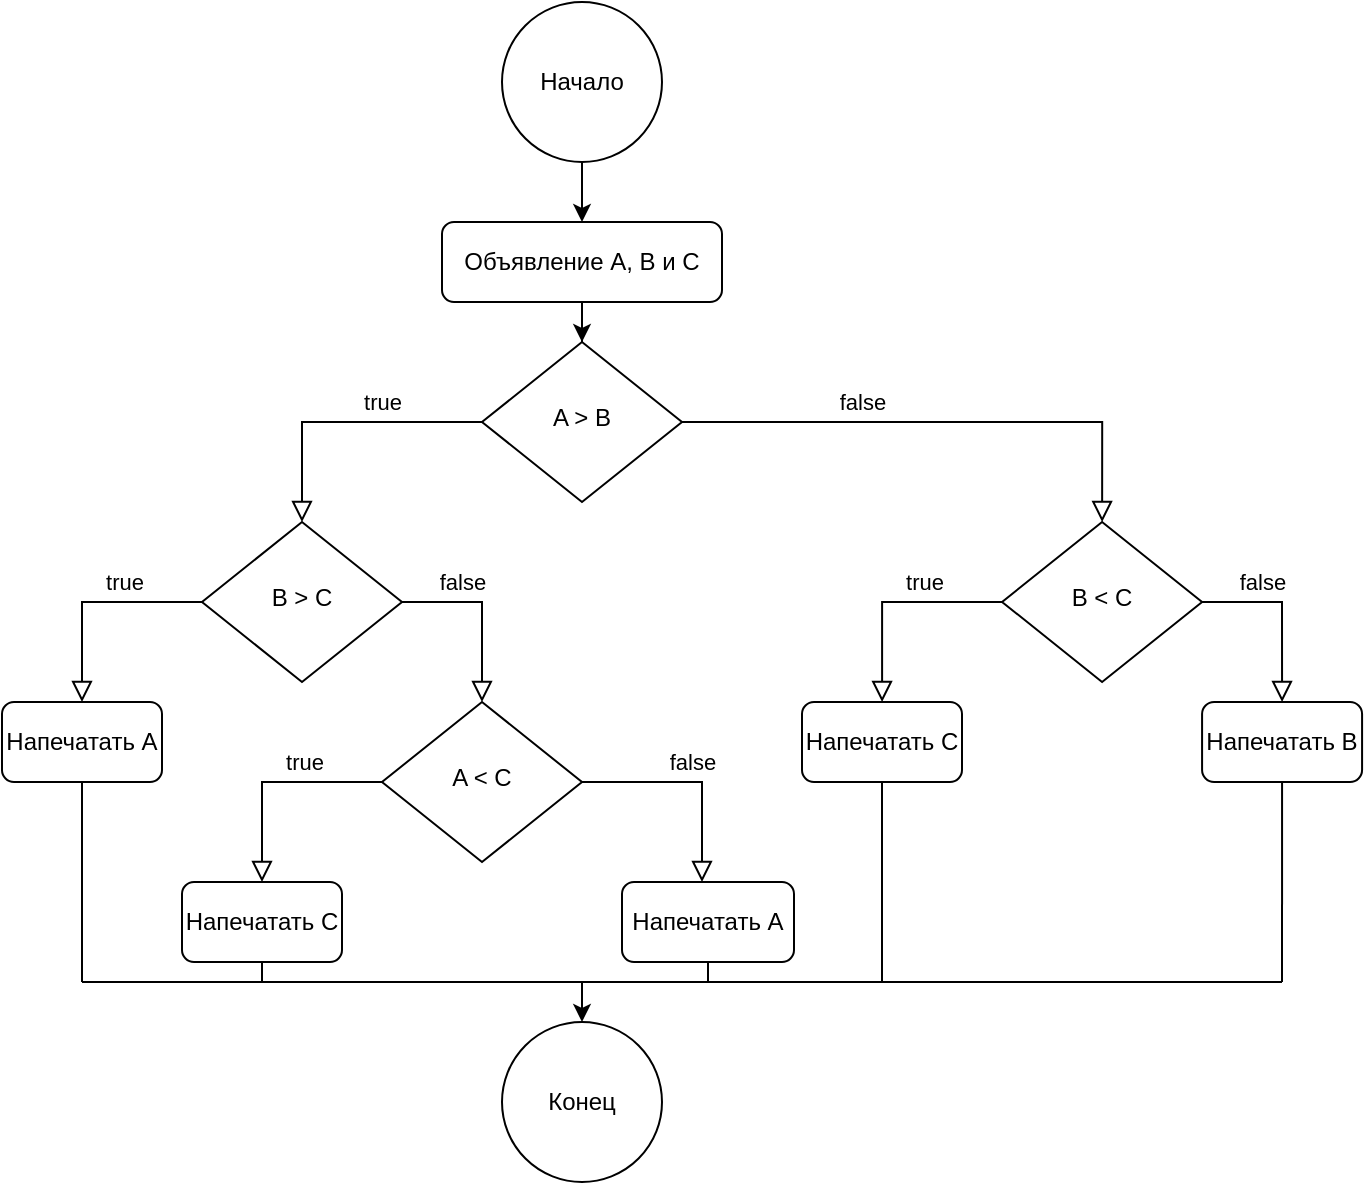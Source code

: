 <mxfile version="17.1.3" type="github">
  <diagram id="C5RBs43oDa-KdzZeNtuy" name="Page-1">
    <mxGraphModel dx="1422" dy="762" grid="1" gridSize="10" guides="1" tooltips="1" connect="1" arrows="1" fold="1" page="1" pageScale="1" pageWidth="827" pageHeight="1169" math="0" shadow="0">
      <root>
        <mxCell id="WIyWlLk6GJQsqaUBKTNV-0" />
        <mxCell id="WIyWlLk6GJQsqaUBKTNV-1" parent="WIyWlLk6GJQsqaUBKTNV-0" />
        <mxCell id="cUSHhGli6Dg0ZgVjqcXP-23" value="" style="edgeStyle=orthogonalEdgeStyle;rounded=0;orthogonalLoop=1;jettySize=auto;html=1;" edge="1" parent="WIyWlLk6GJQsqaUBKTNV-1" source="WIyWlLk6GJQsqaUBKTNV-3" target="WIyWlLk6GJQsqaUBKTNV-6">
          <mxGeometry relative="1" as="geometry" />
        </mxCell>
        <mxCell id="WIyWlLk6GJQsqaUBKTNV-3" value="Объявление A, B и С" style="rounded=1;whiteSpace=wrap;html=1;fontSize=12;glass=0;strokeWidth=1;shadow=0;" parent="WIyWlLk6GJQsqaUBKTNV-1" vertex="1">
          <mxGeometry x="350" y="130" width="140" height="40" as="geometry" />
        </mxCell>
        <mxCell id="WIyWlLk6GJQsqaUBKTNV-5" value="false" style="edgeStyle=orthogonalEdgeStyle;rounded=0;html=1;jettySize=auto;orthogonalLoop=1;fontSize=11;endArrow=block;endFill=0;endSize=8;strokeWidth=1;shadow=0;labelBackgroundColor=none;exitX=1;exitY=0.5;exitDx=0;exitDy=0;" parent="WIyWlLk6GJQsqaUBKTNV-1" source="WIyWlLk6GJQsqaUBKTNV-6" edge="1">
          <mxGeometry x="-0.308" y="10" relative="1" as="geometry">
            <mxPoint as="offset" />
            <mxPoint x="550.004" y="229.999" as="sourcePoint" />
            <mxPoint x="680.069" y="279.97" as="targetPoint" />
            <Array as="points">
              <mxPoint x="680" y="230" />
            </Array>
          </mxGeometry>
        </mxCell>
        <mxCell id="WIyWlLk6GJQsqaUBKTNV-6" value="A &amp;gt; B" style="rhombus;whiteSpace=wrap;html=1;shadow=0;fontFamily=Helvetica;fontSize=12;align=center;strokeWidth=1;spacing=6;spacingTop=-4;" parent="WIyWlLk6GJQsqaUBKTNV-1" vertex="1">
          <mxGeometry x="370" y="190" width="100" height="80" as="geometry" />
        </mxCell>
        <mxCell id="WIyWlLk6GJQsqaUBKTNV-9" value="false" style="edgeStyle=orthogonalEdgeStyle;rounded=0;html=1;jettySize=auto;orthogonalLoop=1;fontSize=11;endArrow=block;endFill=0;endSize=8;strokeWidth=1;shadow=0;labelBackgroundColor=none;" parent="WIyWlLk6GJQsqaUBKTNV-1" source="WIyWlLk6GJQsqaUBKTNV-10" target="WIyWlLk6GJQsqaUBKTNV-12" edge="1">
          <mxGeometry y="10" relative="1" as="geometry">
            <mxPoint as="offset" />
            <Array as="points">
              <mxPoint x="480" y="410" />
            </Array>
          </mxGeometry>
        </mxCell>
        <mxCell id="WIyWlLk6GJQsqaUBKTNV-10" value="A &amp;lt; C" style="rhombus;whiteSpace=wrap;html=1;shadow=0;fontFamily=Helvetica;fontSize=12;align=center;strokeWidth=1;spacing=6;spacingTop=-4;" parent="WIyWlLk6GJQsqaUBKTNV-1" vertex="1">
          <mxGeometry x="320" y="370" width="100" height="80" as="geometry" />
        </mxCell>
        <mxCell id="WIyWlLk6GJQsqaUBKTNV-12" value="Напечатать А" style="rounded=1;whiteSpace=wrap;html=1;fontSize=12;glass=0;strokeWidth=1;shadow=0;" parent="WIyWlLk6GJQsqaUBKTNV-1" vertex="1">
          <mxGeometry x="440" y="460" width="86" height="40" as="geometry" />
        </mxCell>
        <mxCell id="cUSHhGli6Dg0ZgVjqcXP-0" value="Напечатать А" style="rounded=1;whiteSpace=wrap;html=1;fontSize=12;glass=0;strokeWidth=1;shadow=0;" vertex="1" parent="WIyWlLk6GJQsqaUBKTNV-1">
          <mxGeometry x="130" y="370" width="80" height="40" as="geometry" />
        </mxCell>
        <mxCell id="cUSHhGli6Dg0ZgVjqcXP-22" value="" style="edgeStyle=orthogonalEdgeStyle;rounded=0;orthogonalLoop=1;jettySize=auto;html=1;" edge="1" parent="WIyWlLk6GJQsqaUBKTNV-1" source="cUSHhGli6Dg0ZgVjqcXP-1">
          <mxGeometry relative="1" as="geometry">
            <mxPoint x="420" y="130" as="targetPoint" />
          </mxGeometry>
        </mxCell>
        <mxCell id="cUSHhGli6Dg0ZgVjqcXP-1" value="Начало" style="ellipse;whiteSpace=wrap;html=1;aspect=fixed;" vertex="1" parent="WIyWlLk6GJQsqaUBKTNV-1">
          <mxGeometry x="380" y="20" width="80" height="80" as="geometry" />
        </mxCell>
        <mxCell id="cUSHhGli6Dg0ZgVjqcXP-5" value="true" style="edgeStyle=orthogonalEdgeStyle;rounded=0;html=1;jettySize=auto;orthogonalLoop=1;fontSize=11;endArrow=block;endFill=0;endSize=8;strokeWidth=1;shadow=0;labelBackgroundColor=none;" edge="1" parent="WIyWlLk6GJQsqaUBKTNV-1">
          <mxGeometry x="-0.286" y="-10" relative="1" as="geometry">
            <mxPoint as="offset" />
            <mxPoint x="370" y="230" as="sourcePoint" />
            <mxPoint x="280" y="280" as="targetPoint" />
            <Array as="points">
              <mxPoint x="370" y="230" />
              <mxPoint x="280" y="230" />
            </Array>
          </mxGeometry>
        </mxCell>
        <mxCell id="cUSHhGli6Dg0ZgVjqcXP-6" value="B &amp;lt; C" style="rhombus;whiteSpace=wrap;html=1;shadow=0;fontFamily=Helvetica;fontSize=12;align=center;strokeWidth=1;spacing=6;spacingTop=-4;" vertex="1" parent="WIyWlLk6GJQsqaUBKTNV-1">
          <mxGeometry x="630.04" y="279.97" width="100" height="80" as="geometry" />
        </mxCell>
        <mxCell id="cUSHhGli6Dg0ZgVjqcXP-7" value="B &amp;gt; C" style="rhombus;whiteSpace=wrap;html=1;shadow=0;fontFamily=Helvetica;fontSize=12;align=center;strokeWidth=1;spacing=6;spacingTop=-4;" vertex="1" parent="WIyWlLk6GJQsqaUBKTNV-1">
          <mxGeometry x="230" y="280" width="100" height="80" as="geometry" />
        </mxCell>
        <mxCell id="cUSHhGli6Dg0ZgVjqcXP-8" value="true" style="edgeStyle=orthogonalEdgeStyle;rounded=0;html=1;jettySize=auto;orthogonalLoop=1;fontSize=11;endArrow=block;endFill=0;endSize=8;strokeWidth=1;shadow=0;labelBackgroundColor=none;" edge="1" parent="WIyWlLk6GJQsqaUBKTNV-1">
          <mxGeometry x="-0.286" y="-10" relative="1" as="geometry">
            <mxPoint as="offset" />
            <mxPoint x="230" y="320" as="sourcePoint" />
            <mxPoint x="170" y="370" as="targetPoint" />
            <Array as="points">
              <mxPoint x="170" y="320" />
              <mxPoint x="170" y="370" />
            </Array>
          </mxGeometry>
        </mxCell>
        <mxCell id="cUSHhGli6Dg0ZgVjqcXP-9" value="false" style="edgeStyle=orthogonalEdgeStyle;rounded=0;html=1;jettySize=auto;orthogonalLoop=1;fontSize=11;endArrow=block;endFill=0;endSize=8;strokeWidth=1;shadow=0;labelBackgroundColor=none;" edge="1" parent="WIyWlLk6GJQsqaUBKTNV-1">
          <mxGeometry x="-0.333" y="10" relative="1" as="geometry">
            <mxPoint as="offset" />
            <mxPoint x="330" y="320" as="sourcePoint" />
            <mxPoint x="370" y="370" as="targetPoint" />
            <Array as="points">
              <mxPoint x="330" y="320" />
              <mxPoint x="370" y="320" />
            </Array>
          </mxGeometry>
        </mxCell>
        <mxCell id="cUSHhGli6Dg0ZgVjqcXP-10" value="Напечатать C" style="rounded=1;whiteSpace=wrap;html=1;fontSize=12;glass=0;strokeWidth=1;shadow=0;" vertex="1" parent="WIyWlLk6GJQsqaUBKTNV-1">
          <mxGeometry x="220" y="460" width="80" height="40" as="geometry" />
        </mxCell>
        <mxCell id="cUSHhGli6Dg0ZgVjqcXP-11" value="true" style="edgeStyle=orthogonalEdgeStyle;rounded=0;html=1;jettySize=auto;orthogonalLoop=1;fontSize=11;endArrow=block;endFill=0;endSize=8;strokeWidth=1;shadow=0;labelBackgroundColor=none;" edge="1" parent="WIyWlLk6GJQsqaUBKTNV-1">
          <mxGeometry x="-0.286" y="-10" relative="1" as="geometry">
            <mxPoint as="offset" />
            <mxPoint x="320" y="410" as="sourcePoint" />
            <mxPoint x="260" y="460" as="targetPoint" />
            <Array as="points">
              <mxPoint x="260" y="410" />
              <mxPoint x="260" y="460" />
            </Array>
          </mxGeometry>
        </mxCell>
        <mxCell id="cUSHhGli6Dg0ZgVjqcXP-12" value="Конец" style="ellipse;whiteSpace=wrap;html=1;aspect=fixed;" vertex="1" parent="WIyWlLk6GJQsqaUBKTNV-1">
          <mxGeometry x="380" y="530" width="80" height="80" as="geometry" />
        </mxCell>
        <mxCell id="cUSHhGli6Dg0ZgVjqcXP-16" value="true" style="edgeStyle=orthogonalEdgeStyle;rounded=0;html=1;jettySize=auto;orthogonalLoop=1;fontSize=11;endArrow=block;endFill=0;endSize=8;strokeWidth=1;shadow=0;labelBackgroundColor=none;" edge="1" parent="WIyWlLk6GJQsqaUBKTNV-1">
          <mxGeometry x="-0.286" y="-10" relative="1" as="geometry">
            <mxPoint as="offset" />
            <mxPoint x="630.04" y="319.97" as="sourcePoint" />
            <mxPoint x="570.04" y="369.97" as="targetPoint" />
            <Array as="points">
              <mxPoint x="570.04" y="319.97" />
              <mxPoint x="570.04" y="369.97" />
            </Array>
          </mxGeometry>
        </mxCell>
        <mxCell id="cUSHhGli6Dg0ZgVjqcXP-17" value="false" style="edgeStyle=orthogonalEdgeStyle;rounded=0;html=1;jettySize=auto;orthogonalLoop=1;fontSize=11;endArrow=block;endFill=0;endSize=8;strokeWidth=1;shadow=0;labelBackgroundColor=none;" edge="1" parent="WIyWlLk6GJQsqaUBKTNV-1">
          <mxGeometry x="-0.333" y="10" relative="1" as="geometry">
            <mxPoint as="offset" />
            <mxPoint x="730.04" y="319.97" as="sourcePoint" />
            <mxPoint x="770.04" y="369.97" as="targetPoint" />
            <Array as="points">
              <mxPoint x="730.04" y="319.97" />
              <mxPoint x="770.04" y="319.97" />
            </Array>
          </mxGeometry>
        </mxCell>
        <mxCell id="cUSHhGli6Dg0ZgVjqcXP-18" value="Напечатать C" style="rounded=1;whiteSpace=wrap;html=1;fontSize=12;glass=0;strokeWidth=1;shadow=0;" vertex="1" parent="WIyWlLk6GJQsqaUBKTNV-1">
          <mxGeometry x="530" y="370" width="80" height="40" as="geometry" />
        </mxCell>
        <mxCell id="cUSHhGli6Dg0ZgVjqcXP-19" value="Напечатать В" style="rounded=1;whiteSpace=wrap;html=1;fontSize=12;glass=0;strokeWidth=1;shadow=0;" vertex="1" parent="WIyWlLk6GJQsqaUBKTNV-1">
          <mxGeometry x="730.04" y="370" width="80" height="40" as="geometry" />
        </mxCell>
        <mxCell id="cUSHhGli6Dg0ZgVjqcXP-24" value="" style="endArrow=none;html=1;rounded=0;entryX=0.5;entryY=1;entryDx=0;entryDy=0;" edge="1" parent="WIyWlLk6GJQsqaUBKTNV-1" target="cUSHhGli6Dg0ZgVjqcXP-0">
          <mxGeometry width="50" height="50" relative="1" as="geometry">
            <mxPoint x="170" y="510" as="sourcePoint" />
            <mxPoint x="500" y="390" as="targetPoint" />
          </mxGeometry>
        </mxCell>
        <mxCell id="cUSHhGli6Dg0ZgVjqcXP-25" value="" style="endArrow=none;html=1;rounded=0;" edge="1" parent="WIyWlLk6GJQsqaUBKTNV-1">
          <mxGeometry width="50" height="50" relative="1" as="geometry">
            <mxPoint x="170" y="510" as="sourcePoint" />
            <mxPoint x="770" y="510" as="targetPoint" />
          </mxGeometry>
        </mxCell>
        <mxCell id="cUSHhGli6Dg0ZgVjqcXP-26" value="" style="endArrow=none;html=1;rounded=0;entryX=0.5;entryY=1;entryDx=0;entryDy=0;" edge="1" parent="WIyWlLk6GJQsqaUBKTNV-1" target="cUSHhGli6Dg0ZgVjqcXP-19">
          <mxGeometry width="50" height="50" relative="1" as="geometry">
            <mxPoint x="770" y="510" as="sourcePoint" />
            <mxPoint x="620" y="330" as="targetPoint" />
          </mxGeometry>
        </mxCell>
        <mxCell id="cUSHhGli6Dg0ZgVjqcXP-27" value="" style="endArrow=none;html=1;rounded=0;entryX=0.5;entryY=1;entryDx=0;entryDy=0;" edge="1" parent="WIyWlLk6GJQsqaUBKTNV-1" target="cUSHhGli6Dg0ZgVjqcXP-18">
          <mxGeometry width="50" height="50" relative="1" as="geometry">
            <mxPoint x="570" y="510" as="sourcePoint" />
            <mxPoint x="670" y="380" as="targetPoint" />
          </mxGeometry>
        </mxCell>
        <mxCell id="cUSHhGli6Dg0ZgVjqcXP-28" value="" style="endArrow=none;html=1;rounded=0;exitX=0.5;exitY=1;exitDx=0;exitDy=0;" edge="1" parent="WIyWlLk6GJQsqaUBKTNV-1" source="WIyWlLk6GJQsqaUBKTNV-12">
          <mxGeometry width="50" height="50" relative="1" as="geometry">
            <mxPoint x="620" y="430" as="sourcePoint" />
            <mxPoint x="483" y="510" as="targetPoint" />
          </mxGeometry>
        </mxCell>
        <mxCell id="cUSHhGli6Dg0ZgVjqcXP-32" value="" style="endArrow=none;html=1;rounded=0;exitX=0.5;exitY=1;exitDx=0;exitDy=0;" edge="1" parent="WIyWlLk6GJQsqaUBKTNV-1" source="cUSHhGli6Dg0ZgVjqcXP-10">
          <mxGeometry width="50" height="50" relative="1" as="geometry">
            <mxPoint x="370" y="490" as="sourcePoint" />
            <mxPoint x="260" y="510" as="targetPoint" />
          </mxGeometry>
        </mxCell>
        <mxCell id="cUSHhGli6Dg0ZgVjqcXP-33" value="" style="endArrow=classic;html=1;rounded=0;entryX=0.5;entryY=0;entryDx=0;entryDy=0;" edge="1" parent="WIyWlLk6GJQsqaUBKTNV-1" target="cUSHhGli6Dg0ZgVjqcXP-12">
          <mxGeometry width="50" height="50" relative="1" as="geometry">
            <mxPoint x="420" y="510" as="sourcePoint" />
            <mxPoint x="420" y="440" as="targetPoint" />
          </mxGeometry>
        </mxCell>
      </root>
    </mxGraphModel>
  </diagram>
</mxfile>
